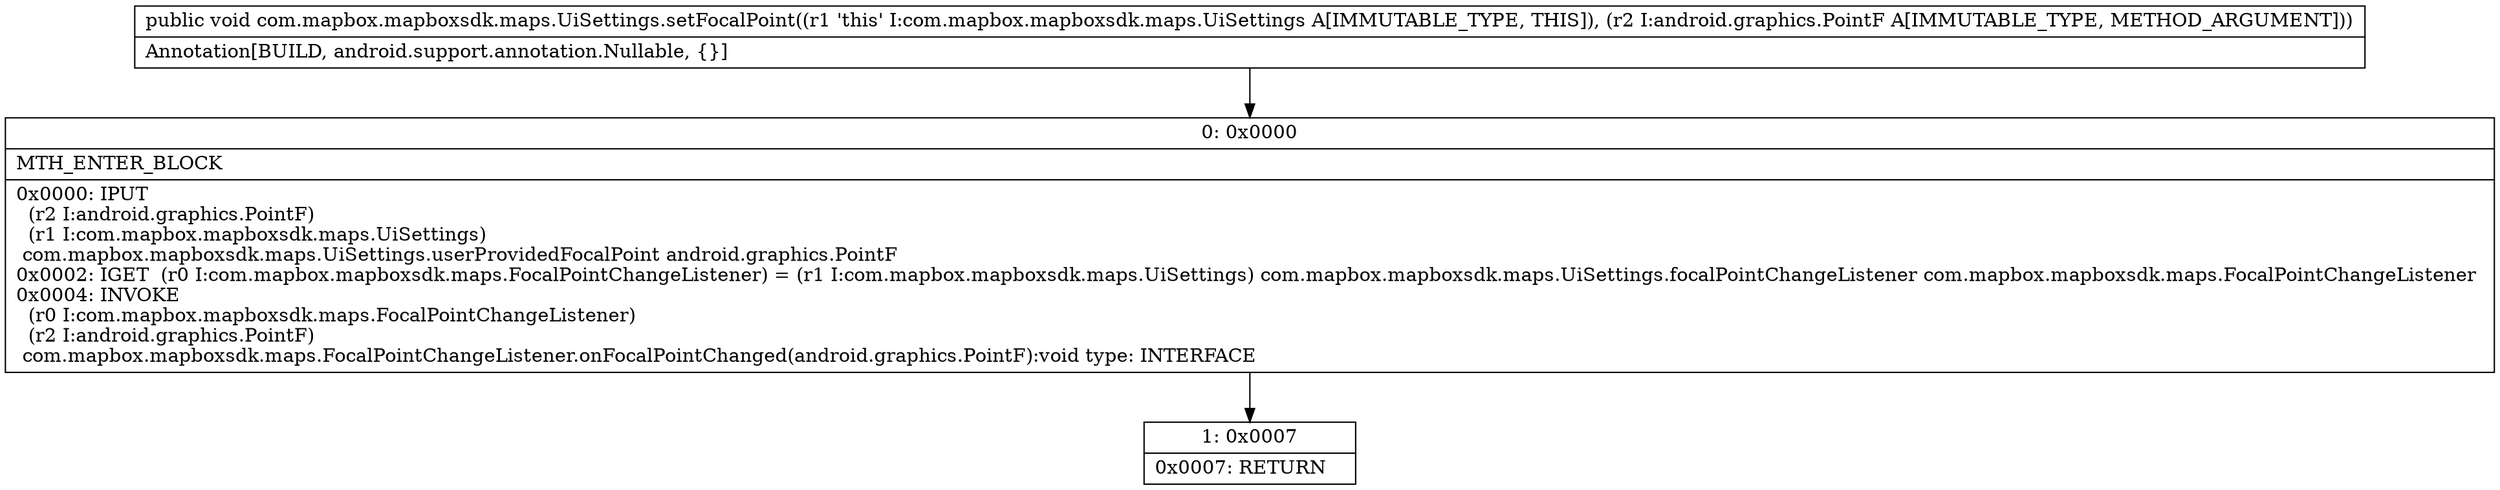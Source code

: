 digraph "CFG forcom.mapbox.mapboxsdk.maps.UiSettings.setFocalPoint(Landroid\/graphics\/PointF;)V" {
Node_0 [shape=record,label="{0\:\ 0x0000|MTH_ENTER_BLOCK\l|0x0000: IPUT  \l  (r2 I:android.graphics.PointF)\l  (r1 I:com.mapbox.mapboxsdk.maps.UiSettings)\l com.mapbox.mapboxsdk.maps.UiSettings.userProvidedFocalPoint android.graphics.PointF \l0x0002: IGET  (r0 I:com.mapbox.mapboxsdk.maps.FocalPointChangeListener) = (r1 I:com.mapbox.mapboxsdk.maps.UiSettings) com.mapbox.mapboxsdk.maps.UiSettings.focalPointChangeListener com.mapbox.mapboxsdk.maps.FocalPointChangeListener \l0x0004: INVOKE  \l  (r0 I:com.mapbox.mapboxsdk.maps.FocalPointChangeListener)\l  (r2 I:android.graphics.PointF)\l com.mapbox.mapboxsdk.maps.FocalPointChangeListener.onFocalPointChanged(android.graphics.PointF):void type: INTERFACE \l}"];
Node_1 [shape=record,label="{1\:\ 0x0007|0x0007: RETURN   \l}"];
MethodNode[shape=record,label="{public void com.mapbox.mapboxsdk.maps.UiSettings.setFocalPoint((r1 'this' I:com.mapbox.mapboxsdk.maps.UiSettings A[IMMUTABLE_TYPE, THIS]), (r2 I:android.graphics.PointF A[IMMUTABLE_TYPE, METHOD_ARGUMENT]))  | Annotation[BUILD, android.support.annotation.Nullable, \{\}]\l}"];
MethodNode -> Node_0;
Node_0 -> Node_1;
}

